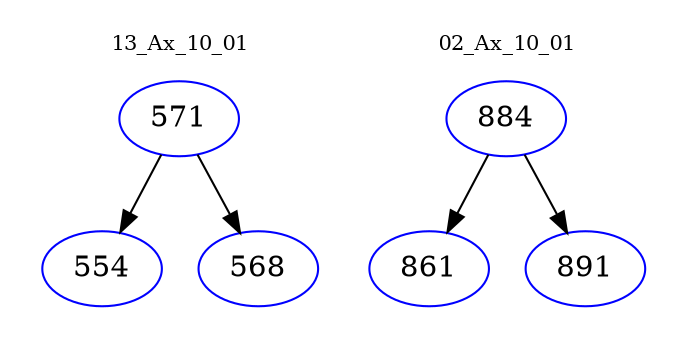 digraph{
subgraph cluster_0 {
color = white
label = "13_Ax_10_01";
fontsize=10;
T0_571 [label="571", color="blue"]
T0_571 -> T0_554 [color="black"]
T0_554 [label="554", color="blue"]
T0_571 -> T0_568 [color="black"]
T0_568 [label="568", color="blue"]
}
subgraph cluster_1 {
color = white
label = "02_Ax_10_01";
fontsize=10;
T1_884 [label="884", color="blue"]
T1_884 -> T1_861 [color="black"]
T1_861 [label="861", color="blue"]
T1_884 -> T1_891 [color="black"]
T1_891 [label="891", color="blue"]
}
}
